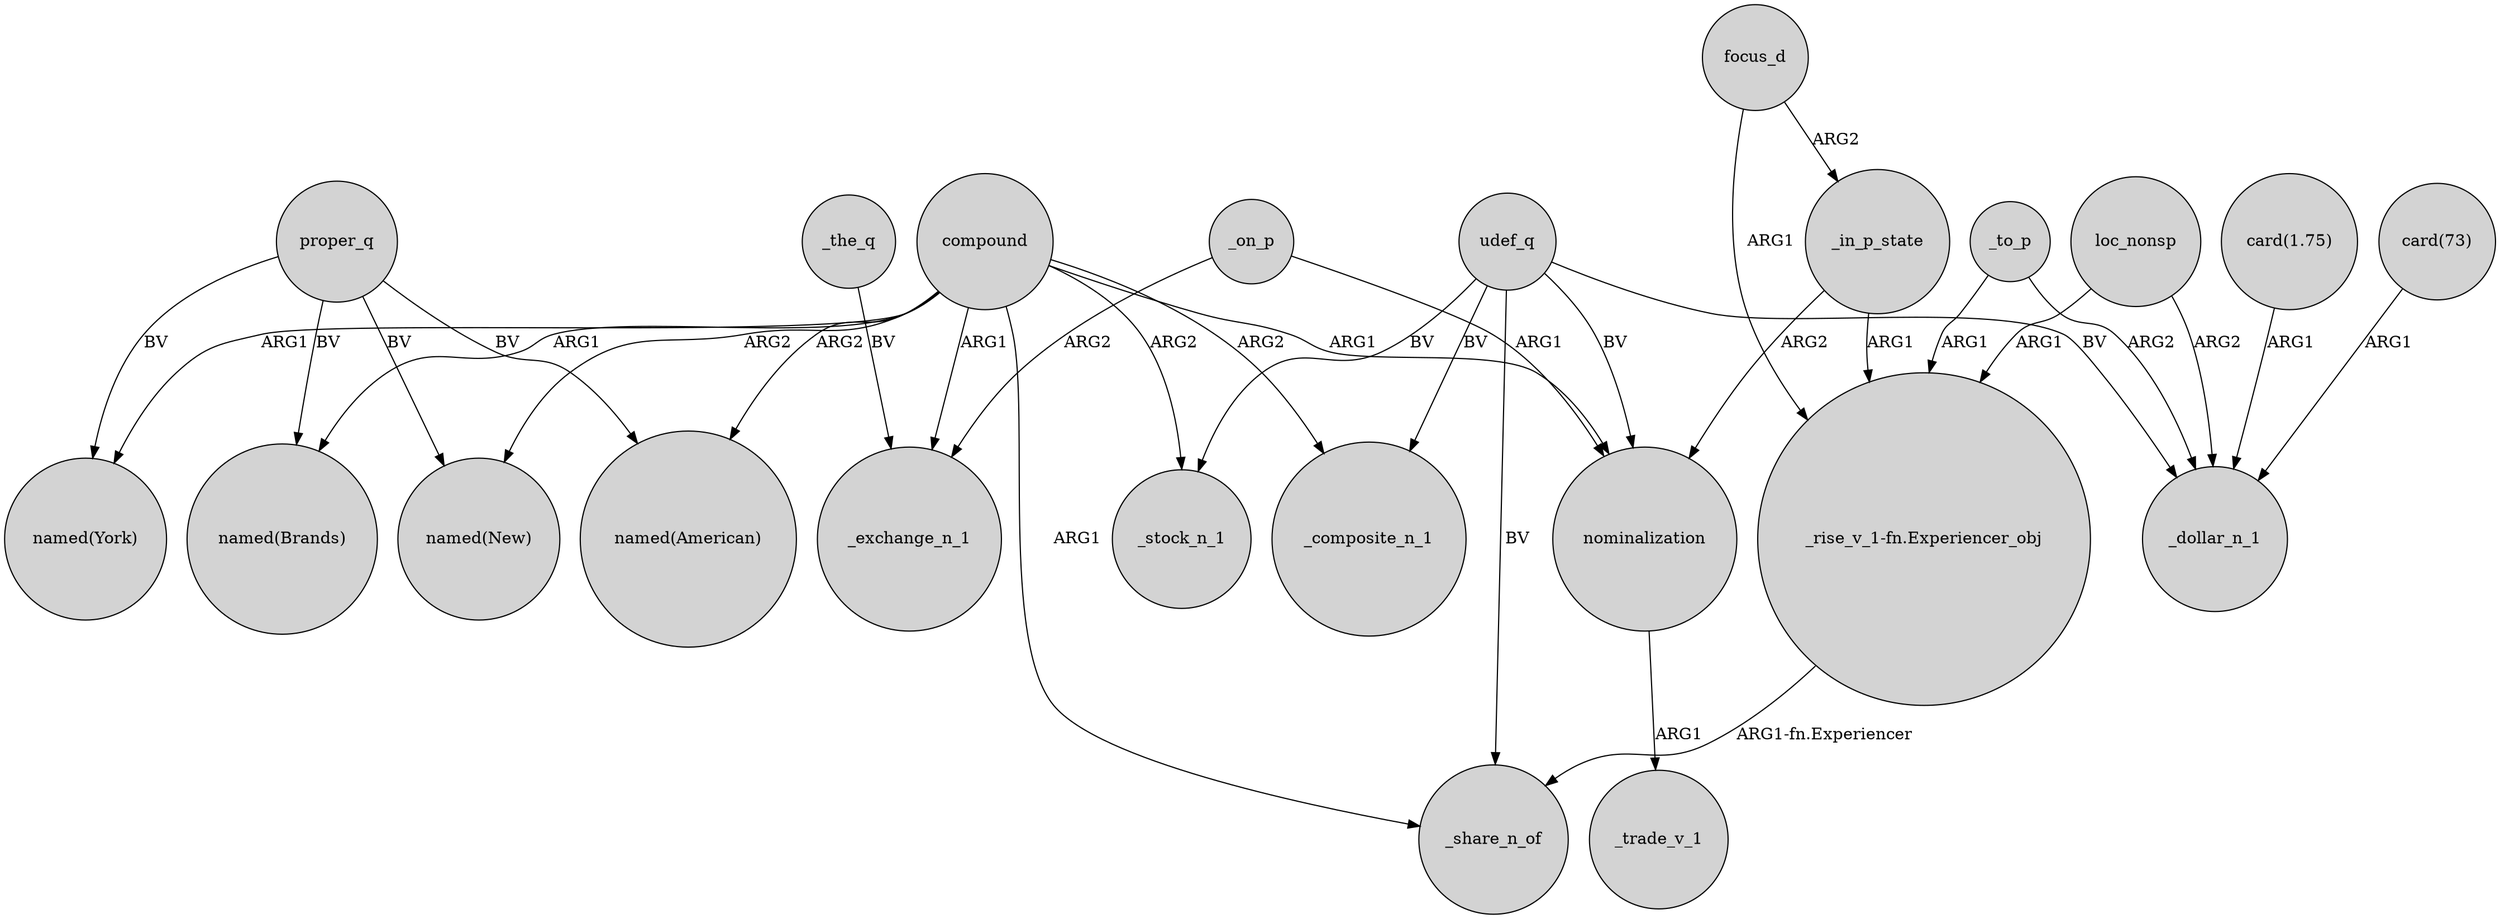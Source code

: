 digraph {
	node [shape=circle style=filled]
	_on_p -> nominalization [label=ARG1]
	_in_p_state -> nominalization [label=ARG2]
	focus_d -> _in_p_state [label=ARG2]
	loc_nonsp -> "_rise_v_1-fn.Experiencer_obj" [label=ARG1]
	loc_nonsp -> _dollar_n_1 [label=ARG2]
	compound -> "named(New)" [label=ARG2]
	"card(73)" -> _dollar_n_1 [label=ARG1]
	compound -> _share_n_of [label=ARG1]
	proper_q -> "named(New)" [label=BV]
	udef_q -> nominalization [label=BV]
	_in_p_state -> "_rise_v_1-fn.Experiencer_obj" [label=ARG1]
	_to_p -> _dollar_n_1 [label=ARG2]
	_on_p -> _exchange_n_1 [label=ARG2]
	compound -> _exchange_n_1 [label=ARG1]
	proper_q -> "named(York)" [label=BV]
	compound -> nominalization [label=ARG1]
	udef_q -> _stock_n_1 [label=BV]
	proper_q -> "named(Brands)" [label=BV]
	udef_q -> _share_n_of [label=BV]
	compound -> _stock_n_1 [label=ARG2]
	udef_q -> _dollar_n_1 [label=BV]
	"card(1.75)" -> _dollar_n_1 [label=ARG1]
	focus_d -> "_rise_v_1-fn.Experiencer_obj" [label=ARG1]
	udef_q -> _composite_n_1 [label=BV]
	compound -> "named(American)" [label=ARG2]
	_to_p -> "_rise_v_1-fn.Experiencer_obj" [label=ARG1]
	compound -> "named(York)" [label=ARG1]
	_the_q -> _exchange_n_1 [label=BV]
	proper_q -> "named(American)" [label=BV]
	compound -> _composite_n_1 [label=ARG2]
	"_rise_v_1-fn.Experiencer_obj" -> _share_n_of [label="ARG1-fn.Experiencer"]
	nominalization -> _trade_v_1 [label=ARG1]
	compound -> "named(Brands)" [label=ARG1]
}
